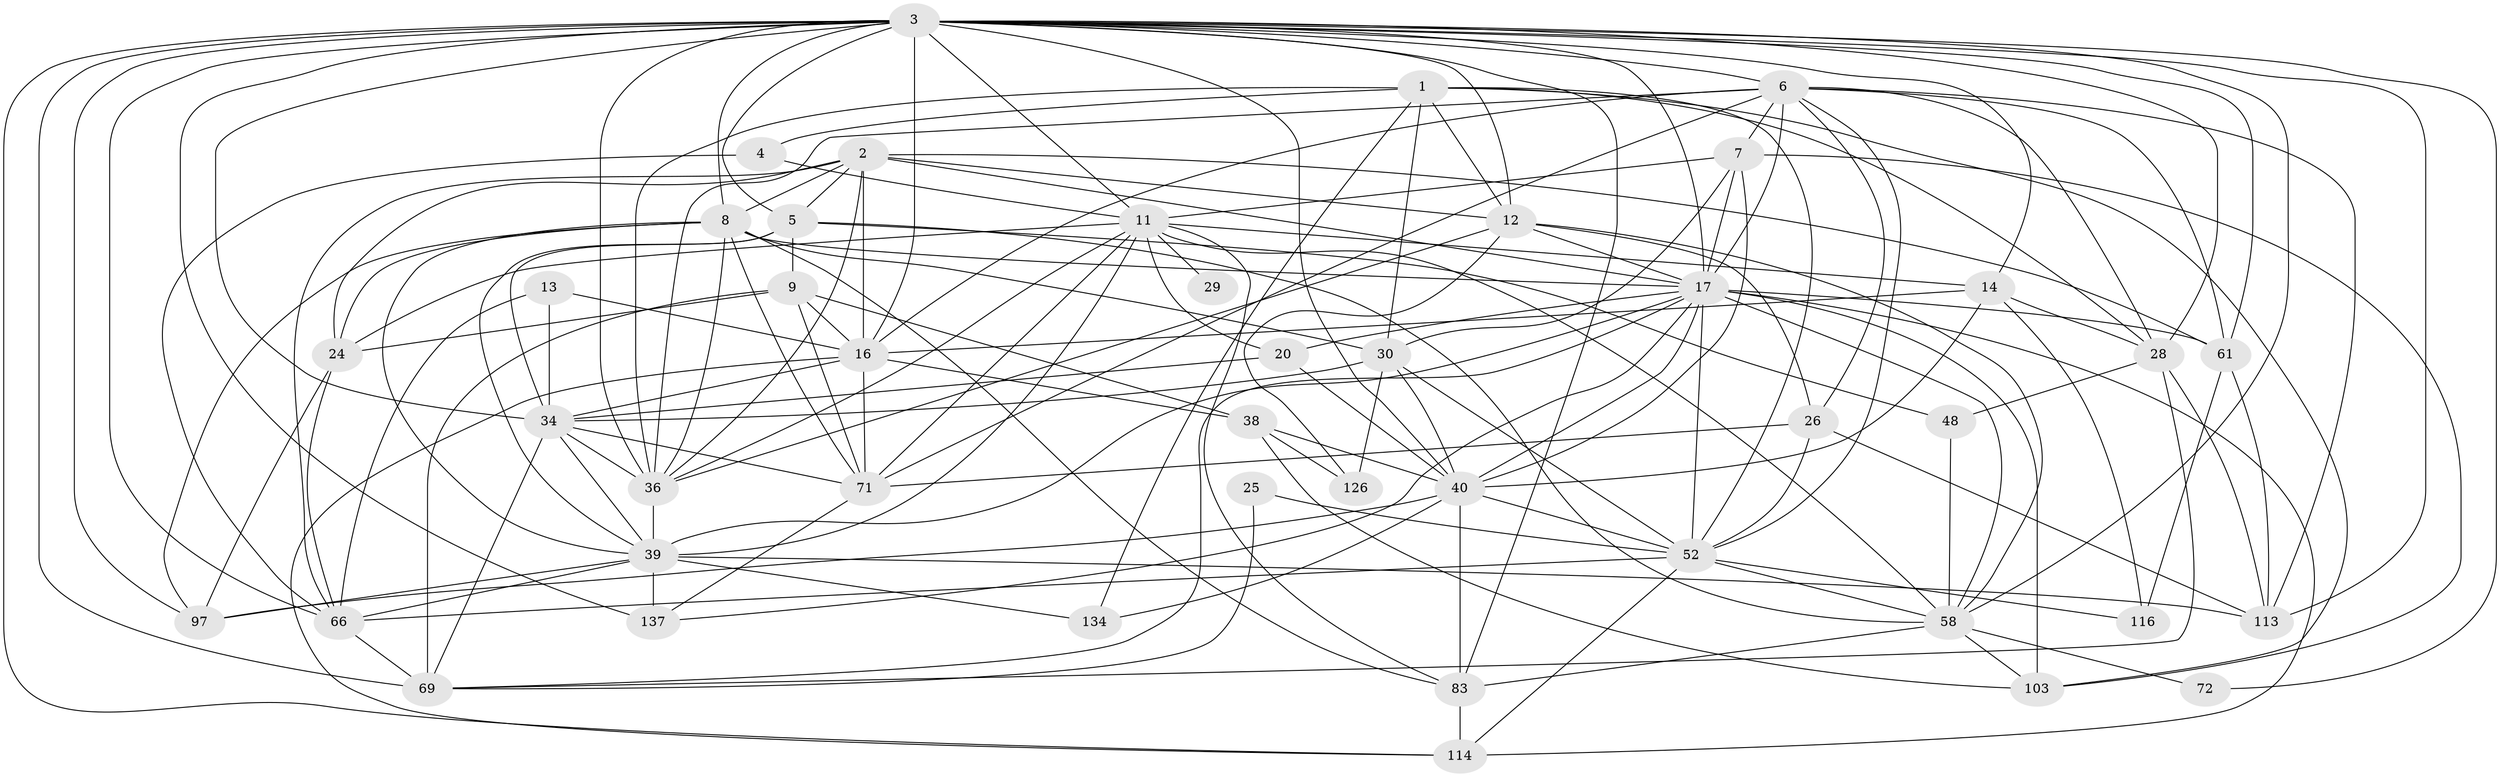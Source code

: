 // original degree distribution, {2: 0.11267605633802817, 3: 0.2887323943661972, 5: 0.2323943661971831, 4: 0.24647887323943662, 6: 0.09154929577464789, 7: 0.014084507042253521, 8: 0.014084507042253521}
// Generated by graph-tools (version 1.1) at 2025/18/03/04/25 18:18:39]
// undirected, 44 vertices, 155 edges
graph export_dot {
graph [start="1"]
  node [color=gray90,style=filled];
  1 [super="+54+82"];
  2 [super="+10"];
  3 [super="+136+27+55+44+15"];
  4;
  5 [super="+21+80"];
  6 [super="+56+57"];
  7 [super="+19+117"];
  8 [super="+59+32+53"];
  9 [super="+108+102"];
  11 [super="+33+85"];
  12 [super="+37+31+41"];
  13;
  14 [super="+95+119"];
  16 [super="+18+74+120+90"];
  17 [super="+46+23+22+87+93+133"];
  20 [super="+43"];
  24 [super="+79+68"];
  25;
  26 [super="+60+51"];
  28 [super="+50+92"];
  29;
  30 [super="+35+96+125"];
  34 [super="+70+91+88"];
  36 [super="+128+127+121"];
  38 [super="+81"];
  39 [super="+67+111"];
  40 [super="+42+77"];
  48 [super="+78"];
  52 [super="+139+99+98"];
  58 [super="+109+101"];
  61 [super="+65+94"];
  66 [super="+142+107+135"];
  69 [super="+115+106+118+123"];
  71 [super="+105"];
  72;
  83 [super="+110"];
  97;
  103;
  113;
  114;
  116;
  126;
  134;
  137;
  1 -- 4;
  1 -- 134;
  1 -- 103;
  1 -- 52;
  1 -- 12;
  1 -- 30;
  1 -- 36;
  1 -- 28;
  2 -- 61;
  2 -- 8 [weight=2];
  2 -- 5 [weight=2];
  2 -- 16;
  2 -- 12 [weight=2];
  2 -- 17 [weight=3];
  2 -- 24;
  2 -- 66;
  2 -- 36;
  3 -- 137 [weight=2];
  3 -- 66 [weight=2];
  3 -- 40 [weight=2];
  3 -- 113;
  3 -- 114;
  3 -- 61;
  3 -- 16;
  3 -- 17;
  3 -- 34;
  3 -- 12 [weight=2];
  3 -- 14;
  3 -- 6 [weight=2];
  3 -- 11;
  3 -- 5 [weight=2];
  3 -- 97;
  3 -- 36 [weight=2];
  3 -- 8 [weight=2];
  3 -- 72;
  3 -- 83;
  3 -- 69 [weight=2];
  3 -- 58;
  3 -- 28;
  4 -- 66;
  4 -- 11;
  5 -- 48;
  5 -- 34;
  5 -- 39;
  5 -- 9;
  5 -- 58;
  6 -- 52;
  6 -- 16;
  6 -- 26;
  6 -- 113;
  6 -- 71;
  6 -- 61;
  6 -- 7;
  6 -- 36;
  6 -- 28;
  6 -- 17;
  7 -- 103;
  7 -- 30;
  7 -- 40;
  7 -- 17 [weight=2];
  7 -- 11;
  8 -- 71;
  8 -- 97;
  8 -- 24;
  8 -- 83;
  8 -- 39;
  8 -- 30;
  8 -- 36;
  8 -- 17 [weight=2];
  9 -- 24;
  9 -- 71;
  9 -- 16;
  9 -- 38;
  9 -- 69 [weight=2];
  11 -- 39;
  11 -- 71;
  11 -- 14;
  11 -- 83;
  11 -- 20;
  11 -- 24 [weight=2];
  11 -- 58;
  11 -- 29 [weight=2];
  11 -- 36;
  12 -- 26 [weight=2];
  12 -- 126;
  12 -- 58;
  12 -- 36;
  12 -- 17;
  13 -- 16;
  13 -- 66;
  13 -- 34;
  14 -- 40;
  14 -- 16;
  14 -- 116;
  14 -- 28;
  16 -- 34;
  16 -- 114;
  16 -- 71;
  16 -- 38;
  17 -- 52 [weight=2];
  17 -- 137;
  17 -- 114;
  17 -- 40;
  17 -- 103;
  17 -- 69 [weight=2];
  17 -- 20;
  17 -- 39;
  17 -- 61;
  17 -- 58;
  20 -- 40 [weight=2];
  20 -- 34;
  24 -- 97;
  24 -- 66;
  25 -- 52;
  25 -- 69;
  26 -- 52;
  26 -- 113;
  26 -- 71;
  28 -- 113;
  28 -- 69;
  28 -- 48;
  30 -- 126;
  30 -- 34 [weight=2];
  30 -- 40;
  30 -- 52;
  34 -- 71;
  34 -- 39;
  34 -- 69;
  34 -- 36;
  36 -- 39 [weight=2];
  38 -- 40;
  38 -- 103;
  38 -- 126;
  39 -- 97;
  39 -- 66;
  39 -- 113;
  39 -- 134;
  39 -- 137;
  40 -- 134;
  40 -- 52;
  40 -- 97;
  40 -- 83;
  48 -- 58;
  52 -- 114;
  52 -- 116;
  52 -- 58;
  52 -- 66;
  58 -- 103;
  58 -- 83;
  58 -- 72;
  61 -- 113;
  61 -- 116;
  66 -- 69 [weight=2];
  71 -- 137;
  83 -- 114;
}
